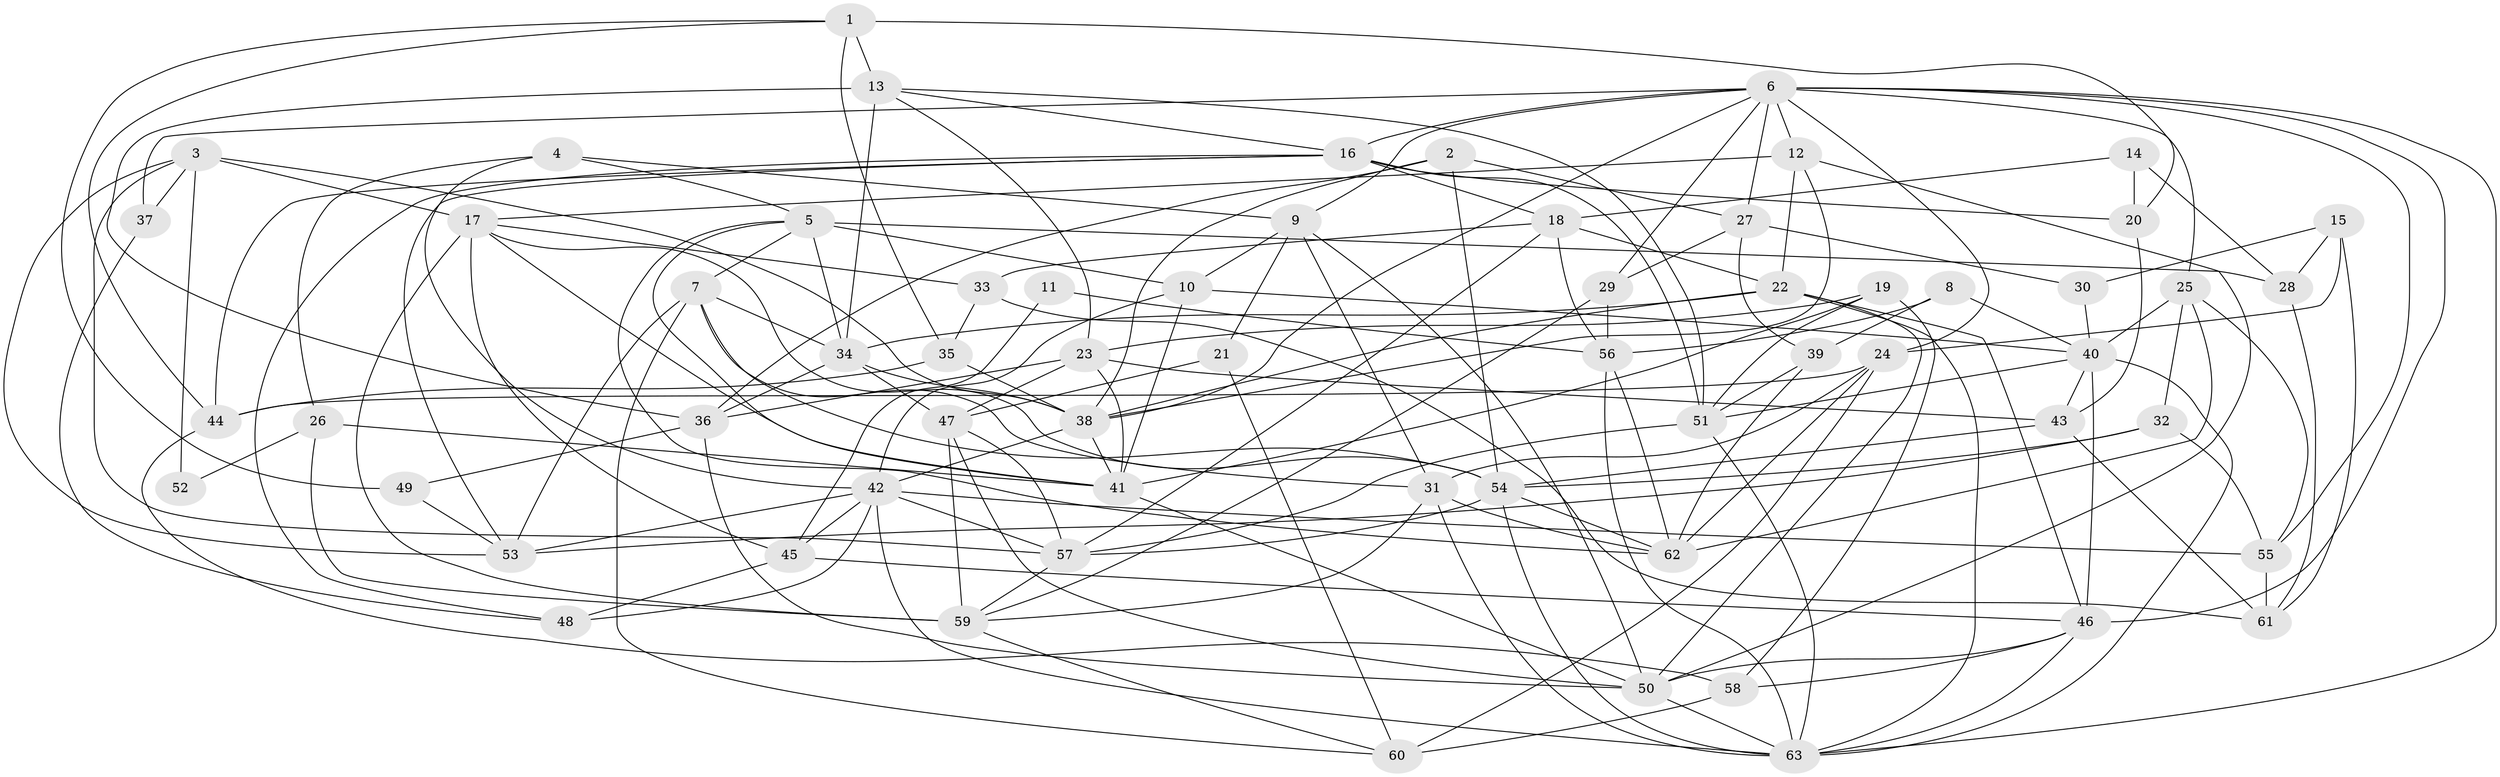 // original degree distribution, {4: 0.3412698412698413, 7: 0.015873015873015872, 3: 0.20634920634920634, 5: 0.19047619047619047, 8: 0.007936507936507936, 2: 0.1349206349206349, 6: 0.10317460317460317}
// Generated by graph-tools (version 1.1) at 2025/01/03/09/25 03:01:59]
// undirected, 63 vertices, 174 edges
graph export_dot {
graph [start="1"]
  node [color=gray90,style=filled];
  1;
  2;
  3;
  4;
  5;
  6;
  7;
  8;
  9;
  10;
  11;
  12;
  13;
  14;
  15;
  16;
  17;
  18;
  19;
  20;
  21;
  22;
  23;
  24;
  25;
  26;
  27;
  28;
  29;
  30;
  31;
  32;
  33;
  34;
  35;
  36;
  37;
  38;
  39;
  40;
  41;
  42;
  43;
  44;
  45;
  46;
  47;
  48;
  49;
  50;
  51;
  52;
  53;
  54;
  55;
  56;
  57;
  58;
  59;
  60;
  61;
  62;
  63;
  1 -- 13 [weight=2.0];
  1 -- 20 [weight=1.0];
  1 -- 35 [weight=1.0];
  1 -- 44 [weight=1.0];
  1 -- 49 [weight=1.0];
  2 -- 27 [weight=1.0];
  2 -- 36 [weight=1.0];
  2 -- 38 [weight=1.0];
  2 -- 54 [weight=1.0];
  3 -- 17 [weight=1.0];
  3 -- 37 [weight=1.0];
  3 -- 38 [weight=1.0];
  3 -- 52 [weight=1.0];
  3 -- 53 [weight=1.0];
  3 -- 57 [weight=2.0];
  4 -- 5 [weight=1.0];
  4 -- 9 [weight=1.0];
  4 -- 26 [weight=1.0];
  4 -- 42 [weight=1.0];
  5 -- 7 [weight=1.0];
  5 -- 10 [weight=1.0];
  5 -- 28 [weight=2.0];
  5 -- 34 [weight=1.0];
  5 -- 41 [weight=1.0];
  5 -- 62 [weight=1.0];
  6 -- 9 [weight=1.0];
  6 -- 12 [weight=1.0];
  6 -- 16 [weight=1.0];
  6 -- 24 [weight=1.0];
  6 -- 25 [weight=1.0];
  6 -- 27 [weight=1.0];
  6 -- 29 [weight=1.0];
  6 -- 37 [weight=1.0];
  6 -- 38 [weight=1.0];
  6 -- 46 [weight=1.0];
  6 -- 55 [weight=1.0];
  6 -- 63 [weight=1.0];
  7 -- 31 [weight=1.0];
  7 -- 34 [weight=1.0];
  7 -- 53 [weight=1.0];
  7 -- 54 [weight=1.0];
  7 -- 60 [weight=1.0];
  8 -- 39 [weight=1.0];
  8 -- 40 [weight=1.0];
  8 -- 56 [weight=1.0];
  9 -- 10 [weight=1.0];
  9 -- 21 [weight=1.0];
  9 -- 31 [weight=1.0];
  9 -- 50 [weight=1.0];
  10 -- 40 [weight=1.0];
  10 -- 41 [weight=1.0];
  10 -- 42 [weight=1.0];
  11 -- 45 [weight=1.0];
  11 -- 56 [weight=1.0];
  12 -- 17 [weight=1.0];
  12 -- 22 [weight=1.0];
  12 -- 38 [weight=1.0];
  12 -- 50 [weight=1.0];
  13 -- 16 [weight=1.0];
  13 -- 23 [weight=1.0];
  13 -- 34 [weight=2.0];
  13 -- 36 [weight=1.0];
  13 -- 51 [weight=1.0];
  14 -- 18 [weight=1.0];
  14 -- 20 [weight=2.0];
  14 -- 28 [weight=1.0];
  15 -- 24 [weight=1.0];
  15 -- 28 [weight=1.0];
  15 -- 30 [weight=1.0];
  15 -- 61 [weight=1.0];
  16 -- 18 [weight=1.0];
  16 -- 20 [weight=2.0];
  16 -- 44 [weight=1.0];
  16 -- 48 [weight=1.0];
  16 -- 51 [weight=1.0];
  16 -- 53 [weight=1.0];
  17 -- 33 [weight=1.0];
  17 -- 41 [weight=1.0];
  17 -- 45 [weight=2.0];
  17 -- 54 [weight=1.0];
  17 -- 59 [weight=1.0];
  18 -- 22 [weight=1.0];
  18 -- 33 [weight=1.0];
  18 -- 56 [weight=2.0];
  18 -- 57 [weight=1.0];
  19 -- 23 [weight=1.0];
  19 -- 41 [weight=1.0];
  19 -- 51 [weight=1.0];
  19 -- 58 [weight=1.0];
  20 -- 43 [weight=1.0];
  21 -- 47 [weight=1.0];
  21 -- 60 [weight=1.0];
  22 -- 34 [weight=1.0];
  22 -- 38 [weight=1.0];
  22 -- 46 [weight=1.0];
  22 -- 50 [weight=1.0];
  22 -- 63 [weight=1.0];
  23 -- 36 [weight=1.0];
  23 -- 41 [weight=1.0];
  23 -- 43 [weight=1.0];
  23 -- 47 [weight=2.0];
  24 -- 31 [weight=1.0];
  24 -- 44 [weight=1.0];
  24 -- 60 [weight=1.0];
  24 -- 62 [weight=1.0];
  25 -- 32 [weight=1.0];
  25 -- 40 [weight=1.0];
  25 -- 55 [weight=1.0];
  25 -- 62 [weight=1.0];
  26 -- 41 [weight=1.0];
  26 -- 52 [weight=1.0];
  26 -- 59 [weight=2.0];
  27 -- 29 [weight=1.0];
  27 -- 30 [weight=1.0];
  27 -- 39 [weight=1.0];
  28 -- 61 [weight=1.0];
  29 -- 56 [weight=1.0];
  29 -- 59 [weight=1.0];
  30 -- 40 [weight=1.0];
  31 -- 59 [weight=1.0];
  31 -- 62 [weight=1.0];
  31 -- 63 [weight=1.0];
  32 -- 53 [weight=1.0];
  32 -- 54 [weight=1.0];
  32 -- 55 [weight=1.0];
  33 -- 35 [weight=1.0];
  33 -- 61 [weight=1.0];
  34 -- 36 [weight=1.0];
  34 -- 38 [weight=1.0];
  34 -- 47 [weight=1.0];
  35 -- 38 [weight=1.0];
  35 -- 44 [weight=1.0];
  36 -- 49 [weight=1.0];
  36 -- 50 [weight=1.0];
  37 -- 48 [weight=1.0];
  38 -- 41 [weight=1.0];
  38 -- 42 [weight=1.0];
  39 -- 51 [weight=1.0];
  39 -- 62 [weight=1.0];
  40 -- 43 [weight=1.0];
  40 -- 46 [weight=1.0];
  40 -- 51 [weight=1.0];
  40 -- 63 [weight=1.0];
  41 -- 50 [weight=1.0];
  42 -- 45 [weight=1.0];
  42 -- 48 [weight=1.0];
  42 -- 53 [weight=1.0];
  42 -- 55 [weight=1.0];
  42 -- 57 [weight=1.0];
  42 -- 63 [weight=2.0];
  43 -- 54 [weight=2.0];
  43 -- 61 [weight=1.0];
  44 -- 58 [weight=1.0];
  45 -- 46 [weight=1.0];
  45 -- 48 [weight=2.0];
  46 -- 50 [weight=1.0];
  46 -- 58 [weight=1.0];
  46 -- 63 [weight=1.0];
  47 -- 50 [weight=1.0];
  47 -- 57 [weight=1.0];
  47 -- 59 [weight=1.0];
  49 -- 53 [weight=1.0];
  50 -- 63 [weight=1.0];
  51 -- 57 [weight=1.0];
  51 -- 63 [weight=1.0];
  54 -- 57 [weight=1.0];
  54 -- 62 [weight=1.0];
  54 -- 63 [weight=1.0];
  55 -- 61 [weight=1.0];
  56 -- 62 [weight=1.0];
  56 -- 63 [weight=1.0];
  57 -- 59 [weight=1.0];
  58 -- 60 [weight=1.0];
  59 -- 60 [weight=1.0];
}
